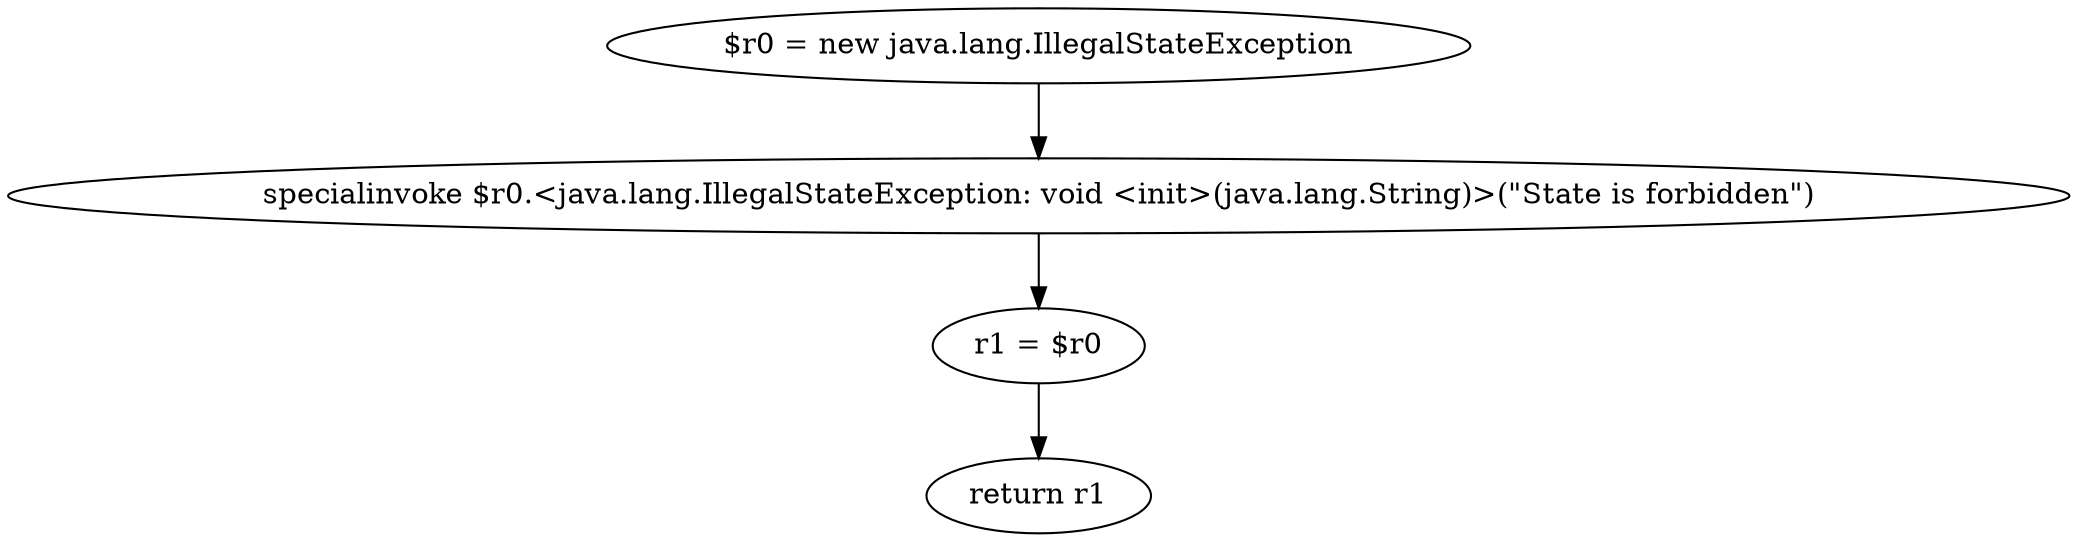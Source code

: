 digraph "unitGraph" {
    "$r0 = new java.lang.IllegalStateException"
    "specialinvoke $r0.<java.lang.IllegalStateException: void <init>(java.lang.String)>(\"State is forbidden\")"
    "r1 = $r0"
    "return r1"
    "$r0 = new java.lang.IllegalStateException"->"specialinvoke $r0.<java.lang.IllegalStateException: void <init>(java.lang.String)>(\"State is forbidden\")";
    "specialinvoke $r0.<java.lang.IllegalStateException: void <init>(java.lang.String)>(\"State is forbidden\")"->"r1 = $r0";
    "r1 = $r0"->"return r1";
}

